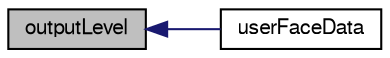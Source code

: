 digraph "outputLevel"
{
  bgcolor="transparent";
  edge [fontname="FreeSans",fontsize="10",labelfontname="FreeSans",labelfontsize="10"];
  node [fontname="FreeSans",fontsize="10",shape=record];
  rankdir="LR";
  Node17411 [label="outputLevel",height=0.2,width=0.4,color="black", fillcolor="grey75", style="filled", fontcolor="black"];
  Node17411 -> Node17412 [dir="back",color="midnightblue",fontsize="10",style="solid",fontname="FreeSans"];
  Node17412 [label="userFaceData",height=0.2,width=0.4,color="black",URL="$a24662.html#a2cb6efa4184bedfbed60b069881c26a3"];
}

